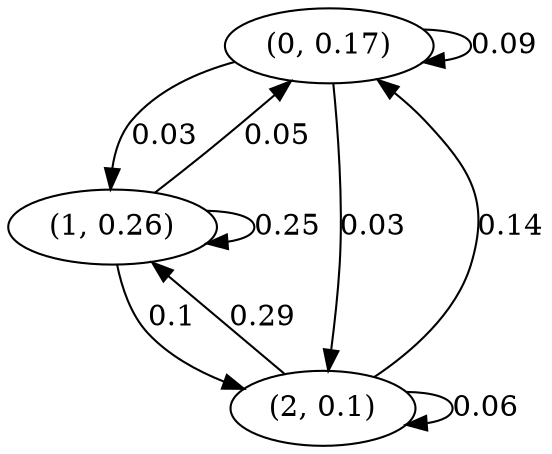 digraph {
    0 [ label = "(0, 0.17)" ]
    1 [ label = "(1, 0.26)" ]
    2 [ label = "(2, 0.1)" ]
    0 -> 0 [ label = "0.09" ]
    1 -> 1 [ label = "0.25" ]
    2 -> 2 [ label = "0.06" ]
    1 -> 0 [ label = "0.05" ]
    2 -> 0 [ label = "0.14" ]
    0 -> 1 [ label = "0.03" ]
    2 -> 1 [ label = "0.29" ]
    0 -> 2 [ label = "0.03" ]
    1 -> 2 [ label = "0.1" ]
}

